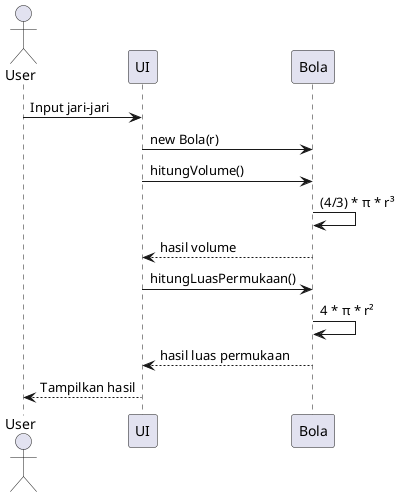 @startuml
actor User
participant UI
participant Bola

User -> UI: Input jari-jari
UI -> Bola: new Bola(r)
UI -> Bola: hitungVolume()
Bola -> Bola: (4/3) * π * r³
Bola --> UI: hasil volume
UI -> Bola: hitungLuasPermukaan()
Bola -> Bola: 4 * π * r²
Bola --> UI: hasil luas permukaan
UI --> User: Tampilkan hasil
@enduml